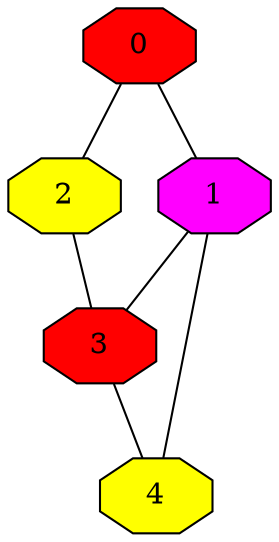 graph G {
  0[shape = octagon, style = filled , fillcolor = red ]
  1[shape = octagon, style = filled , fillcolor = magenta ]
  2[shape = octagon, style = filled , fillcolor = yellow ]
  3[shape = octagon, style = filled , fillcolor = red ]
  4[shape = octagon, style = filled , fillcolor = yellow ]
  "0"--"1";
  "0"--"2";
  "1"--"3";
  "1"--"4";
  "2"--"3";
  "3"--"4";
}

